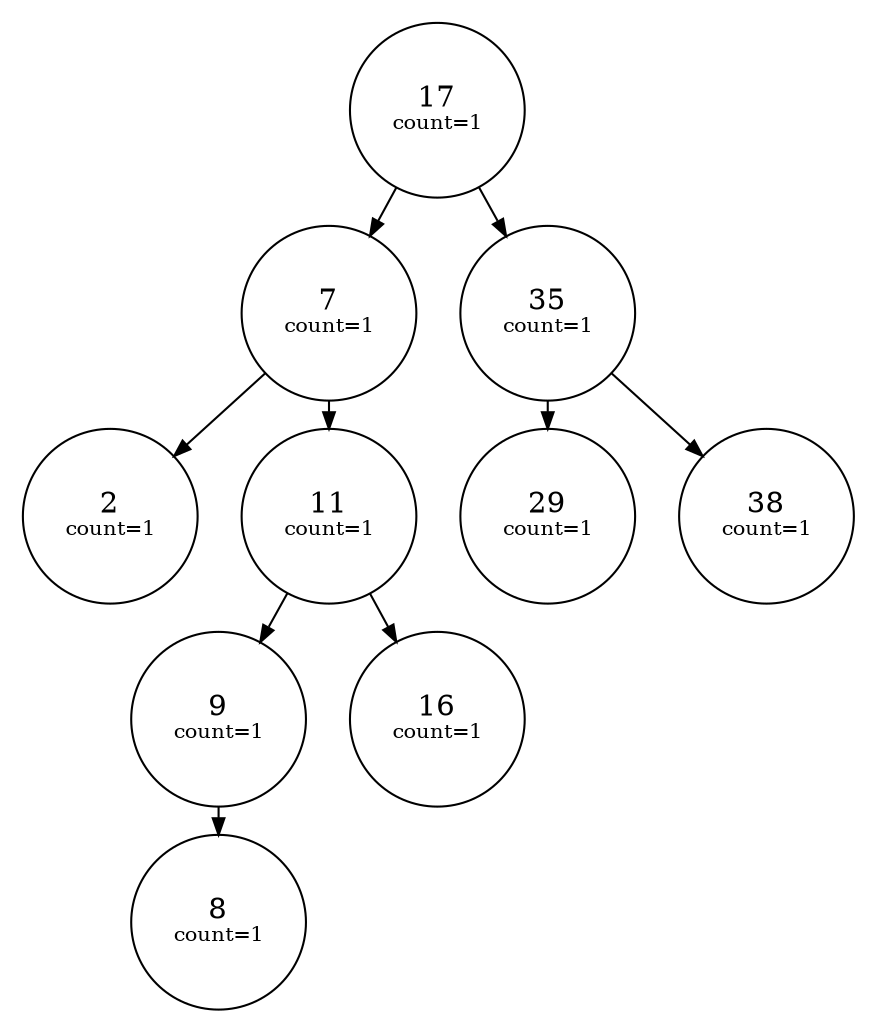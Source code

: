 
    digraph G {
    nodesep=0.3;
    ranksep=0.2;
    margin=0.1;
    node [shape=circle];
    edge [arrowsize=0.8];
    "cc26fe8c-cac1-4970-bd83-3afec9c52b66" -> "768a7d7d-b95c-494d-b48b-30b2fb983201"[side=left];
"768a7d7d-b95c-494d-b48b-30b2fb983201" -> "8371de97-228a-4ce0-9f47-2bbb371ac2f0"[side=left];
"768a7d7d-b95c-494d-b48b-30b2fb983201" -> "f676b7ae-0807-4ee7-912e-87778ac82264"[side=right];
"f676b7ae-0807-4ee7-912e-87778ac82264" -> "66f97869-2481-4165-9d6f-a4f5460a5f69"[side=left];
"66f97869-2481-4165-9d6f-a4f5460a5f69" -> "43058d8c-c126-4a38-a16e-5b1fa46b48b4"[side=left];
"f676b7ae-0807-4ee7-912e-87778ac82264" -> "a9331042-02d1-4b5c-8138-77b1dd119539"[side=right];
"cc26fe8c-cac1-4970-bd83-3afec9c52b66" -> "f2d12a15-f434-4b20-9412-a471a700d9b8"[side=right];
"f2d12a15-f434-4b20-9412-a471a700d9b8" -> "2dc238e3-c231-4105-94cb-637b2ba62c0e"[side=left];
"f2d12a15-f434-4b20-9412-a471a700d9b8" -> "903c3977-ae4e-465c-9c9a-9d8c85f0e9a2"[side=right];
"cc26fe8c-cac1-4970-bd83-3afec9c52b66"[label=<17<BR/><FONT POINT-SIZE="10">count=1</FONT>>]
"8371de97-228a-4ce0-9f47-2bbb371ac2f0"[label=<2<BR/><FONT POINT-SIZE="10">count=1</FONT>>]
"2dc238e3-c231-4105-94cb-637b2ba62c0e"[label=<29<BR/><FONT POINT-SIZE="10">count=1</FONT>>]
"a9331042-02d1-4b5c-8138-77b1dd119539"[label=<16<BR/><FONT POINT-SIZE="10">count=1</FONT>>]
"43058d8c-c126-4a38-a16e-5b1fa46b48b4"[label=<8<BR/><FONT POINT-SIZE="10">count=1</FONT>>]
"903c3977-ae4e-465c-9c9a-9d8c85f0e9a2"[label=<38<BR/><FONT POINT-SIZE="10">count=1</FONT>>]
"f2d12a15-f434-4b20-9412-a471a700d9b8"[label=<35<BR/><FONT POINT-SIZE="10">count=1</FONT>>]
"768a7d7d-b95c-494d-b48b-30b2fb983201"[label=<7<BR/><FONT POINT-SIZE="10">count=1</FONT>>]
"f676b7ae-0807-4ee7-912e-87778ac82264"[label=<11<BR/><FONT POINT-SIZE="10">count=1</FONT>>]
"66f97869-2481-4165-9d6f-a4f5460a5f69"[label=<9<BR/><FONT POINT-SIZE="10">count=1</FONT>>]}